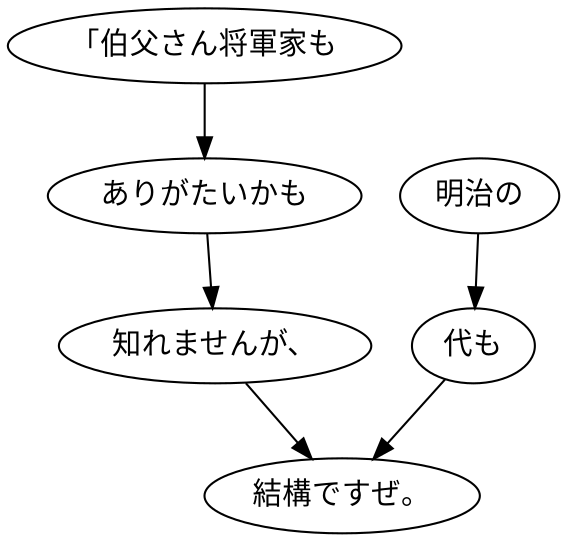digraph graph5911 {
	node0 [label="「伯父さん将軍家も"];
	node1 [label="ありがたいかも"];
	node2 [label="知れませんが、"];
	node3 [label="明治の"];
	node4 [label="代も"];
	node5 [label="結構ですぜ。"];
	node0 -> node1;
	node1 -> node2;
	node2 -> node5;
	node3 -> node4;
	node4 -> node5;
}
